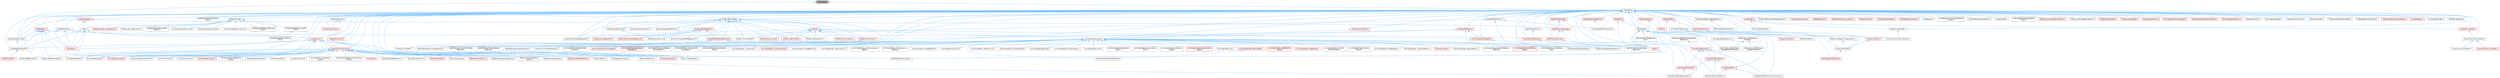 digraph "StrProperty.h"
{
 // INTERACTIVE_SVG=YES
 // LATEX_PDF_SIZE
  bgcolor="transparent";
  edge [fontname=Helvetica,fontsize=10,labelfontname=Helvetica,labelfontsize=10];
  node [fontname=Helvetica,fontsize=10,shape=box,height=0.2,width=0.4];
  Node1 [id="Node000001",label="StrProperty.h",height=0.2,width=0.4,color="gray40", fillcolor="grey60", style="filled", fontcolor="black",tooltip=" "];
  Node1 -> Node2 [id="edge1_Node000001_Node000002",dir="back",color="steelblue1",style="solid",tooltip=" "];
  Node2 [id="Node000002",label="GeneratedCppIncludes.h",height=0.2,width=0.4,color="grey40", fillcolor="white", style="filled",URL="$d5/d24/GeneratedCppIncludes_8h.html",tooltip=" "];
  Node2 -> Node3 [id="edge2_Node000002_Node000003",dir="back",color="steelblue1",style="solid",tooltip=" "];
  Node3 [id="Node000003",label="CoreUObjectSharedPCH.h",height=0.2,width=0.4,color="grey40", fillcolor="white", style="filled",URL="$de/d2f/CoreUObjectSharedPCH_8h.html",tooltip=" "];
  Node3 -> Node4 [id="edge3_Node000003_Node000004",dir="back",color="steelblue1",style="solid",tooltip=" "];
  Node4 [id="Node000004",label="SlateSharedPCH.h",height=0.2,width=0.4,color="red", fillcolor="#FFF0F0", style="filled",URL="$d1/dfc/SlateSharedPCH_8h.html",tooltip=" "];
  Node1 -> Node7 [id="edge4_Node000001_Node000007",dir="back",color="steelblue1",style="solid",tooltip=" "];
  Node7 [id="Node000007",label="UnrealType.h",height=0.2,width=0.4,color="grey40", fillcolor="white", style="filled",URL="$d6/d2f/UnrealType_8h.html",tooltip=" "];
  Node7 -> Node8 [id="edge5_Node000007_Node000008",dir="back",color="steelblue1",style="solid",tooltip=" "];
  Node8 [id="Node000008",label="AIDataProvider.h",height=0.2,width=0.4,color="grey40", fillcolor="white", style="filled",URL="$dd/d5b/AIDataProvider_8h.html",tooltip=" "];
  Node8 -> Node9 [id="edge6_Node000008_Node000009",dir="back",color="steelblue1",style="solid",tooltip=" "];
  Node9 [id="Node000009",label="AIDataProvider_QueryParams.h",height=0.2,width=0.4,color="red", fillcolor="#FFF0F0", style="filled",URL="$d3/dd9/AIDataProvider__QueryParams_8h.html",tooltip=" "];
  Node8 -> Node11 [id="edge7_Node000008_Node000011",dir="back",color="steelblue1",style="solid",tooltip=" "];
  Node11 [id="Node000011",label="BTDecorator_IsAtLocation.h",height=0.2,width=0.4,color="grey40", fillcolor="white", style="filled",URL="$dd/d6b/BTDecorator__IsAtLocation_8h.html",tooltip=" "];
  Node8 -> Node12 [id="edge8_Node000008_Node000012",dir="back",color="steelblue1",style="solid",tooltip=" "];
  Node12 [id="Node000012",label="EnvQueryGenerator_Actors\lOfClass.h",height=0.2,width=0.4,color="grey40", fillcolor="white", style="filled",URL="$d7/d2e/EnvQueryGenerator__ActorsOfClass_8h.html",tooltip=" "];
  Node8 -> Node13 [id="edge9_Node000008_Node000013",dir="back",color="steelblue1",style="solid",tooltip=" "];
  Node13 [id="Node000013",label="EnvQueryGenerator_Cone.h",height=0.2,width=0.4,color="grey40", fillcolor="white", style="filled",URL="$d5/deb/EnvQueryGenerator__Cone_8h.html",tooltip=" "];
  Node8 -> Node14 [id="edge10_Node000008_Node000014",dir="back",color="steelblue1",style="solid",tooltip=" "];
  Node14 [id="Node000014",label="EnvQueryGenerator_Donut.h",height=0.2,width=0.4,color="grey40", fillcolor="white", style="filled",URL="$d3/d40/EnvQueryGenerator__Donut_8h.html",tooltip=" "];
  Node8 -> Node15 [id="edge11_Node000008_Node000015",dir="back",color="steelblue1",style="solid",tooltip=" "];
  Node15 [id="Node000015",label="EnvQueryGenerator_OnCircle.h",height=0.2,width=0.4,color="grey40", fillcolor="white", style="filled",URL="$d5/de9/EnvQueryGenerator__OnCircle_8h.html",tooltip=" "];
  Node8 -> Node16 [id="edge12_Node000008_Node000016",dir="back",color="steelblue1",style="solid",tooltip=" "];
  Node16 [id="Node000016",label="EnvQueryGenerator_Pathing\lGrid.h",height=0.2,width=0.4,color="grey40", fillcolor="white", style="filled",URL="$d5/dd8/EnvQueryGenerator__PathingGrid_8h.html",tooltip=" "];
  Node8 -> Node17 [id="edge13_Node000008_Node000017",dir="back",color="steelblue1",style="solid",tooltip=" "];
  Node17 [id="Node000017",label="EnvQueryGenerator_Perceived\lActors.h",height=0.2,width=0.4,color="grey40", fillcolor="white", style="filled",URL="$db/d42/EnvQueryGenerator__PerceivedActors_8h.html",tooltip=" "];
  Node8 -> Node18 [id="edge14_Node000008_Node000018",dir="back",color="steelblue1",style="solid",tooltip=" "];
  Node18 [id="Node000018",label="EnvQueryGenerator_Simple\lGrid.h",height=0.2,width=0.4,color="grey40", fillcolor="white", style="filled",URL="$d9/d65/EnvQueryGenerator__SimpleGrid_8h.html",tooltip=" "];
  Node18 -> Node16 [id="edge15_Node000018_Node000016",dir="back",color="steelblue1",style="solid",tooltip=" "];
  Node7 -> Node19 [id="edge16_Node000007_Node000019",dir="back",color="steelblue1",style="solid",tooltip=" "];
  Node19 [id="Node000019",label="ActorElementEditorCopyAnd\lPaste.h",height=0.2,width=0.4,color="grey40", fillcolor="white", style="filled",URL="$d8/dc2/ActorElementEditorCopyAndPaste_8h.html",tooltip=" "];
  Node7 -> Node20 [id="edge17_Node000007_Node000020",dir="back",color="steelblue1",style="solid",tooltip=" "];
  Node20 [id="Node000020",label="AnimGraphNode_Base.h",height=0.2,width=0.4,color="grey40", fillcolor="white", style="filled",URL="$d0/dfb/AnimGraphNode__Base_8h.html",tooltip=" "];
  Node20 -> Node21 [id="edge18_Node000020_Node000021",dir="back",color="steelblue1",style="solid",tooltip=" "];
  Node21 [id="Node000021",label="AnimGraphNodeAlphaOptions.h",height=0.2,width=0.4,color="grey40", fillcolor="white", style="filled",URL="$d6/df6/AnimGraphNodeAlphaOptions_8h.html",tooltip=" "];
  Node20 -> Node22 [id="edge19_Node000020_Node000022",dir="back",color="steelblue1",style="solid",tooltip=" "];
  Node22 [id="Node000022",label="AnimGraphNodeBinding.h",height=0.2,width=0.4,color="grey40", fillcolor="white", style="filled",URL="$d6/d3b/AnimGraphNodeBinding_8h.html",tooltip=" "];
  Node20 -> Node23 [id="edge20_Node000020_Node000023",dir="back",color="steelblue1",style="solid",tooltip=" "];
  Node23 [id="Node000023",label="AnimGraphNode_ApplyAdditive.h",height=0.2,width=0.4,color="grey40", fillcolor="white", style="filled",URL="$da/d67/AnimGraphNode__ApplyAdditive_8h.html",tooltip=" "];
  Node20 -> Node24 [id="edge21_Node000020_Node000024",dir="back",color="steelblue1",style="solid",tooltip=" "];
  Node24 [id="Node000024",label="AnimGraphNode_ApplyMeshSpace\lAdditive.h",height=0.2,width=0.4,color="grey40", fillcolor="white", style="filled",URL="$dd/dc4/AnimGraphNode__ApplyMeshSpaceAdditive_8h.html",tooltip=" "];
  Node20 -> Node25 [id="edge22_Node000020_Node000025",dir="back",color="steelblue1",style="solid",tooltip=" "];
  Node25 [id="Node000025",label="AnimGraphNode_AssetPlayer\lBase.h",height=0.2,width=0.4,color="red", fillcolor="#FFF0F0", style="filled",URL="$d1/d4f/AnimGraphNode__AssetPlayerBase_8h.html",tooltip=" "];
  Node20 -> Node37 [id="edge23_Node000020_Node000037",dir="back",color="steelblue1",style="solid",tooltip=" "];
  Node37 [id="Node000037",label="AnimGraphNode_BlendBoneBy\lChannel.h",height=0.2,width=0.4,color="grey40", fillcolor="white", style="filled",URL="$de/da9/AnimGraphNode__BlendBoneByChannel_8h.html",tooltip=" "];
  Node20 -> Node38 [id="edge24_Node000020_Node000038",dir="back",color="steelblue1",style="solid",tooltip=" "];
  Node38 [id="Node000038",label="AnimGraphNode_BlendListBase.h",height=0.2,width=0.4,color="red", fillcolor="#FFF0F0", style="filled",URL="$d7/d20/AnimGraphNode__BlendListBase_8h.html",tooltip=" "];
  Node20 -> Node43 [id="edge25_Node000020_Node000043",dir="back",color="steelblue1",style="solid",tooltip=" "];
  Node43 [id="Node000043",label="AnimGraphNode_BlendSpace\lGraphBase.h",height=0.2,width=0.4,color="red", fillcolor="#FFF0F0", style="filled",URL="$d6/d44/AnimGraphNode__BlendSpaceGraphBase_8h.html",tooltip=" "];
  Node20 -> Node46 [id="edge26_Node000020_Node000046",dir="back",color="steelblue1",style="solid",tooltip=" "];
  Node46 [id="Node000046",label="AnimGraphNode_BlendSpace\lSampleResult.h",height=0.2,width=0.4,color="grey40", fillcolor="white", style="filled",URL="$de/df8/AnimGraphNode__BlendSpaceSampleResult_8h.html",tooltip=" "];
  Node20 -> Node47 [id="edge27_Node000020_Node000047",dir="back",color="steelblue1",style="solid",tooltip=" "];
  Node47 [id="Node000047",label="AnimGraphNode_ComponentTo\lLocalSpace.h",height=0.2,width=0.4,color="grey40", fillcolor="white", style="filled",URL="$d1/d3f/AnimGraphNode__ComponentToLocalSpace_8h.html",tooltip=" "];
  Node20 -> Node48 [id="edge28_Node000020_Node000048",dir="back",color="steelblue1",style="solid",tooltip=" "];
  Node48 [id="Node000048",label="AnimGraphNode_CopyPoseFrom\lMesh.h",height=0.2,width=0.4,color="grey40", fillcolor="white", style="filled",URL="$d6/d71/AnimGraphNode__CopyPoseFromMesh_8h.html",tooltip=" "];
  Node20 -> Node49 [id="edge29_Node000020_Node000049",dir="back",color="steelblue1",style="solid",tooltip=" "];
  Node49 [id="Node000049",label="AnimGraphNode_CurveSource.h",height=0.2,width=0.4,color="grey40", fillcolor="white", style="filled",URL="$dc/de5/AnimGraphNode__CurveSource_8h.html",tooltip=" "];
  Node20 -> Node50 [id="edge30_Node000020_Node000050",dir="back",color="steelblue1",style="solid",tooltip=" "];
  Node50 [id="Node000050",label="AnimGraphNode_CustomProperty.h",height=0.2,width=0.4,color="red", fillcolor="#FFF0F0", style="filled",URL="$d8/d3f/AnimGraphNode__CustomProperty_8h.html",tooltip=" "];
  Node20 -> Node54 [id="edge31_Node000020_Node000054",dir="back",color="steelblue1",style="solid",tooltip=" "];
  Node54 [id="Node000054",label="AnimGraphNode_DeadBlending.h",height=0.2,width=0.4,color="grey40", fillcolor="white", style="filled",URL="$d8/d73/AnimGraphNode__DeadBlending_8h.html",tooltip=" "];
  Node20 -> Node55 [id="edge32_Node000020_Node000055",dir="back",color="steelblue1",style="solid",tooltip=" "];
  Node55 [id="Node000055",label="AnimGraphNode_Inertialization.h",height=0.2,width=0.4,color="grey40", fillcolor="white", style="filled",URL="$d7/d66/AnimGraphNode__Inertialization_8h.html",tooltip=" "];
  Node20 -> Node56 [id="edge33_Node000020_Node000056",dir="back",color="steelblue1",style="solid",tooltip=" "];
  Node56 [id="Node000056",label="AnimGraphNode_LinkedInput\lPose.h",height=0.2,width=0.4,color="grey40", fillcolor="white", style="filled",URL="$d7/d8c/AnimGraphNode__LinkedInputPose_8h.html",tooltip=" "];
  Node20 -> Node57 [id="edge34_Node000020_Node000057",dir="back",color="steelblue1",style="solid",tooltip=" "];
  Node57 [id="Node000057",label="AnimGraphNode_LocalToComponent\lSpace.h",height=0.2,width=0.4,color="grey40", fillcolor="white", style="filled",URL="$d6/d01/AnimGraphNode__LocalToComponentSpace_8h.html",tooltip=" "];
  Node20 -> Node58 [id="edge35_Node000020_Node000058",dir="back",color="steelblue1",style="solid",tooltip=" "];
  Node58 [id="Node000058",label="AnimGraphNode_MakeDynamic\lAdditive.h",height=0.2,width=0.4,color="grey40", fillcolor="white", style="filled",URL="$d4/dc9/AnimGraphNode__MakeDynamicAdditive_8h.html",tooltip=" "];
  Node20 -> Node59 [id="edge36_Node000020_Node000059",dir="back",color="steelblue1",style="solid",tooltip=" "];
  Node59 [id="Node000059",label="AnimGraphNode_MeshRefPose.h",height=0.2,width=0.4,color="grey40", fillcolor="white", style="filled",URL="$d3/d58/AnimGraphNode__MeshRefPose_8h.html",tooltip=" "];
  Node20 -> Node60 [id="edge37_Node000020_Node000060",dir="back",color="steelblue1",style="solid",tooltip=" "];
  Node60 [id="Node000060",label="AnimGraphNode_Mirror.h",height=0.2,width=0.4,color="grey40", fillcolor="white", style="filled",URL="$de/d96/AnimGraphNode__Mirror_8h.html",tooltip=" "];
  Node20 -> Node61 [id="edge38_Node000020_Node000061",dir="back",color="steelblue1",style="solid",tooltip=" "];
  Node61 [id="Node000061",label="AnimGraphNode_ModifyCurve.h",height=0.2,width=0.4,color="grey40", fillcolor="white", style="filled",URL="$d5/d09/AnimGraphNode__ModifyCurve_8h.html",tooltip=" "];
  Node20 -> Node62 [id="edge39_Node000020_Node000062",dir="back",color="steelblue1",style="solid",tooltip=" "];
  Node62 [id="Node000062",label="AnimGraphNode_MultiWayBlend.h",height=0.2,width=0.4,color="grey40", fillcolor="white", style="filled",URL="$dd/dcb/AnimGraphNode__MultiWayBlend_8h.html",tooltip=" "];
  Node20 -> Node63 [id="edge40_Node000020_Node000063",dir="back",color="steelblue1",style="solid",tooltip=" "];
  Node63 [id="Node000063",label="AnimGraphNode_PoseSnapshot.h",height=0.2,width=0.4,color="grey40", fillcolor="white", style="filled",URL="$d1/d92/AnimGraphNode__PoseSnapshot_8h.html",tooltip=" "];
  Node20 -> Node64 [id="edge41_Node000020_Node000064",dir="back",color="steelblue1",style="solid",tooltip=" "];
  Node64 [id="Node000064",label="AnimGraphNode_RandomPlayer.h",height=0.2,width=0.4,color="grey40", fillcolor="white", style="filled",URL="$dc/d48/AnimGraphNode__RandomPlayer_8h.html",tooltip=" "];
  Node20 -> Node65 [id="edge42_Node000020_Node000065",dir="back",color="steelblue1",style="solid",tooltip=" "];
  Node65 [id="Node000065",label="AnimGraphNode_RefPoseBase.h",height=0.2,width=0.4,color="red", fillcolor="#FFF0F0", style="filled",URL="$d8/d34/AnimGraphNode__RefPoseBase_8h.html",tooltip=" "];
  Node65 -> Node63 [id="edge43_Node000065_Node000063",dir="back",color="steelblue1",style="solid",tooltip=" "];
  Node20 -> Node68 [id="edge44_Node000020_Node000068",dir="back",color="steelblue1",style="solid",tooltip=" "];
  Node68 [id="Node000068",label="AnimGraphNode_Root.h",height=0.2,width=0.4,color="grey40", fillcolor="white", style="filled",URL="$d2/d39/AnimGraphNode__Root_8h.html",tooltip=" "];
  Node20 -> Node69 [id="edge45_Node000020_Node000069",dir="back",color="steelblue1",style="solid",tooltip=" "];
  Node69 [id="Node000069",label="AnimGraphNode_RotateRoot\lBone.h",height=0.2,width=0.4,color="grey40", fillcolor="white", style="filled",URL="$d4/de0/AnimGraphNode__RotateRootBone_8h.html",tooltip=" "];
  Node20 -> Node70 [id="edge46_Node000020_Node000070",dir="back",color="steelblue1",style="solid",tooltip=" "];
  Node70 [id="Node000070",label="AnimGraphNode_SaveCached\lPose.h",height=0.2,width=0.4,color="grey40", fillcolor="white", style="filled",URL="$df/d5e/AnimGraphNode__SaveCachedPose_8h.html",tooltip=" "];
  Node20 -> Node71 [id="edge47_Node000020_Node000071",dir="back",color="steelblue1",style="solid",tooltip=" "];
  Node71 [id="Node000071",label="AnimGraphNode_ScaleChain\lLength.h",height=0.2,width=0.4,color="grey40", fillcolor="white", style="filled",URL="$d9/df8/AnimGraphNode__ScaleChainLength_8h.html",tooltip=" "];
  Node20 -> Node72 [id="edge48_Node000020_Node000072",dir="back",color="steelblue1",style="solid",tooltip=" "];
  Node72 [id="Node000072",label="AnimGraphNode_SkeletalControl\lBase.h",height=0.2,width=0.4,color="red", fillcolor="#FFF0F0", style="filled",URL="$d9/dff/AnimGraphNode__SkeletalControlBase_8h.html",tooltip=" "];
  Node20 -> Node97 [id="edge49_Node000020_Node000097",dir="back",color="steelblue1",style="solid",tooltip=" "];
  Node97 [id="Node000097",label="AnimGraphNode_Slot.h",height=0.2,width=0.4,color="grey40", fillcolor="white", style="filled",URL="$df/d63/AnimGraphNode__Slot_8h.html",tooltip=" "];
  Node20 -> Node98 [id="edge50_Node000020_Node000098",dir="back",color="steelblue1",style="solid",tooltip=" "];
  Node98 [id="Node000098",label="AnimGraphNode_StateMachine\lBase.h",height=0.2,width=0.4,color="red", fillcolor="#FFF0F0", style="filled",URL="$dc/d11/AnimGraphNode__StateMachineBase_8h.html",tooltip=" "];
  Node20 -> Node100 [id="edge51_Node000020_Node000100",dir="back",color="steelblue1",style="solid",tooltip=" "];
  Node100 [id="Node000100",label="AnimGraphNode_StateResult.h",height=0.2,width=0.4,color="red", fillcolor="#FFF0F0", style="filled",URL="$d3/d7e/AnimGraphNode__StateResult_8h.html",tooltip=" "];
  Node20 -> Node102 [id="edge52_Node000020_Node000102",dir="back",color="steelblue1",style="solid",tooltip=" "];
  Node102 [id="Node000102",label="AnimGraphNode_Transition\lPoseEvaluator.h",height=0.2,width=0.4,color="grey40", fillcolor="white", style="filled",URL="$d8/dec/AnimGraphNode__TransitionPoseEvaluator_8h.html",tooltip=" "];
  Node20 -> Node103 [id="edge53_Node000020_Node000103",dir="back",color="steelblue1",style="solid",tooltip=" "];
  Node103 [id="Node000103",label="AnimGraphNode_Transition\lResult.h",height=0.2,width=0.4,color="grey40", fillcolor="white", style="filled",URL="$d7/d74/AnimGraphNode__TransitionResult_8h.html",tooltip=" "];
  Node20 -> Node104 [id="edge54_Node000020_Node000104",dir="back",color="steelblue1",style="solid",tooltip=" "];
  Node104 [id="Node000104",label="AnimGraphNode_TwoWayBlend.h",height=0.2,width=0.4,color="grey40", fillcolor="white", style="filled",URL="$d0/df0/AnimGraphNode__TwoWayBlend_8h.html",tooltip=" "];
  Node20 -> Node105 [id="edge55_Node000020_Node000105",dir="back",color="steelblue1",style="solid",tooltip=" "];
  Node105 [id="Node000105",label="AnimGraphNode_UseCachedPose.h",height=0.2,width=0.4,color="grey40", fillcolor="white", style="filled",URL="$d8/d30/AnimGraphNode__UseCachedPose_8h.html",tooltip=" "];
  Node20 -> Node106 [id="edge56_Node000020_Node000106",dir="back",color="steelblue1",style="solid",tooltip=" "];
  Node106 [id="Node000106",label="AnimationGraph.h",height=0.2,width=0.4,color="red", fillcolor="#FFF0F0", style="filled",URL="$df/d2e/AnimationGraph_8h.html",tooltip=" "];
  Node20 -> Node111 [id="edge57_Node000020_Node000111",dir="back",color="steelblue1",style="solid",tooltip=" "];
  Node111 [id="Node000111",label="K2Node_AnimNodeReference.h",height=0.2,width=0.4,color="grey40", fillcolor="white", style="filled",URL="$d2/d81/K2Node__AnimNodeReference_8h.html",tooltip=" "];
  Node7 -> Node112 [id="edge58_Node000007_Node000112",dir="back",color="steelblue1",style="solid",tooltip=" "];
  Node112 [id="Node000112",label="AnimatedPropertyKey.h",height=0.2,width=0.4,color="grey40", fillcolor="white", style="filled",URL="$df/dee/AnimatedPropertyKey_8h.html",tooltip=" "];
  Node112 -> Node113 [id="edge59_Node000112_Node000113",dir="back",color="steelblue1",style="solid",tooltip=" "];
  Node113 [id="Node000113",label="BoolPropertyTrackEditor.h",height=0.2,width=0.4,color="red", fillcolor="#FFF0F0", style="filled",URL="$db/d07/BoolPropertyTrackEditor_8h.html",tooltip=" "];
  Node112 -> Node115 [id="edge60_Node000112_Node000115",dir="back",color="steelblue1",style="solid",tooltip=" "];
  Node115 [id="Node000115",label="ISequencerModule.h",height=0.2,width=0.4,color="red", fillcolor="#FFF0F0", style="filled",URL="$d7/d3b/ISequencerModule_8h.html",tooltip=" "];
  Node112 -> Node130 [id="edge61_Node000112_Node000130",dir="back",color="steelblue1",style="solid",tooltip=" "];
  Node130 [id="Node000130",label="ISequencerObjectChangeListener.h",height=0.2,width=0.4,color="grey40", fillcolor="white", style="filled",URL="$dc/d0b/ISequencerObjectChangeListener_8h.html",tooltip=" "];
  Node130 -> Node131 [id="edge62_Node000130_Node000131",dir="back",color="steelblue1",style="solid",tooltip=" "];
  Node131 [id="Node000131",label="PropertyTrackEditor.h",height=0.2,width=0.4,color="grey40", fillcolor="white", style="filled",URL="$da/d9a/PropertyTrackEditor_8h.html",tooltip=" "];
  Node131 -> Node113 [id="edge63_Node000131_Node000113",dir="back",color="steelblue1",style="solid",tooltip=" "];
  Node112 -> Node132 [id="edge64_Node000112_Node000132",dir="back",color="steelblue1",style="solid",tooltip=" "];
  Node132 [id="Node000132",label="MediaTrackEditor.h",height=0.2,width=0.4,color="grey40", fillcolor="white", style="filled",URL="$d0/d41/MediaTrackEditor_8h.html",tooltip=" "];
  Node112 -> Node131 [id="edge65_Node000112_Node000131",dir="back",color="steelblue1",style="solid",tooltip=" "];
  Node7 -> Node133 [id="edge66_Node000007_Node000133",dir="back",color="steelblue1",style="solid",tooltip=" "];
  Node133 [id="Node000133",label="AttributeSet.h",height=0.2,width=0.4,color="grey40", fillcolor="white", style="filled",URL="$da/d01/AttributeSet_8h.html",tooltip=" "];
  Node133 -> Node134 [id="edge67_Node000133_Node000134",dir="back",color="steelblue1",style="solid",tooltip=" "];
  Node134 [id="Node000134",label="AbilitySystemBlueprintLibrary.h",height=0.2,width=0.4,color="grey40", fillcolor="white", style="filled",URL="$d5/dd6/AbilitySystemBlueprintLibrary_8h.html",tooltip=" "];
  Node133 -> Node135 [id="edge68_Node000133_Node000135",dir="back",color="steelblue1",style="solid",tooltip=" "];
  Node135 [id="Node000135",label="AbilitySystemComponent.h",height=0.2,width=0.4,color="grey40", fillcolor="white", style="filled",URL="$d0/da3/AbilitySystemComponent_8h.html",tooltip=" "];
  Node133 -> Node136 [id="edge69_Node000133_Node000136",dir="back",color="steelblue1",style="solid",tooltip=" "];
  Node136 [id="Node000136",label="AbilitySystemTestAttribute\lSet.h",height=0.2,width=0.4,color="grey40", fillcolor="white", style="filled",URL="$df/d1f/AbilitySystemTestAttributeSet_8h.html",tooltip=" "];
  Node133 -> Node137 [id="edge70_Node000133_Node000137",dir="back",color="steelblue1",style="solid",tooltip=" "];
  Node137 [id="Node000137",label="AbilityTask_WaitAttribute\lChange.h",height=0.2,width=0.4,color="grey40", fillcolor="white", style="filled",URL="$dd/d60/AbilityTask__WaitAttributeChange_8h.html",tooltip=" "];
  Node137 -> Node138 [id="edge71_Node000137_Node000138",dir="back",color="steelblue1",style="solid",tooltip=" "];
  Node138 [id="Node000138",label="AbilityTask_WaitAttribute\lChangeRatioThreshold.h",height=0.2,width=0.4,color="grey40", fillcolor="white", style="filled",URL="$de/d5e/AbilityTask__WaitAttributeChangeRatioThreshold_8h.html",tooltip=" "];
  Node137 -> Node139 [id="edge72_Node000137_Node000139",dir="back",color="steelblue1",style="solid",tooltip=" "];
  Node139 [id="Node000139",label="AbilityTask_WaitAttribute\lChangeThreshold.h",height=0.2,width=0.4,color="grey40", fillcolor="white", style="filled",URL="$db/d3e/AbilityTask__WaitAttributeChangeThreshold_8h.html",tooltip=" "];
  Node133 -> Node138 [id="edge73_Node000133_Node000138",dir="back",color="steelblue1",style="solid",tooltip=" "];
  Node133 -> Node139 [id="edge74_Node000133_Node000139",dir="back",color="steelblue1",style="solid",tooltip=" "];
  Node133 -> Node140 [id="edge75_Node000133_Node000140",dir="back",color="steelblue1",style="solid",tooltip=" "];
  Node140 [id="Node000140",label="GameplayAbilitySpec.h",height=0.2,width=0.4,color="red", fillcolor="#FFF0F0", style="filled",URL="$dd/daf/GameplayAbilitySpec_8h.html",tooltip=" "];
  Node140 -> Node135 [id="edge76_Node000140_Node000135",dir="back",color="steelblue1",style="solid",tooltip=" "];
  Node140 -> Node185 [id="edge77_Node000140_Node000185",dir="back",color="steelblue1",style="solid",tooltip=" "];
  Node185 [id="Node000185",label="GameplayAbilityTypes.h",height=0.2,width=0.4,color="red", fillcolor="#FFF0F0", style="filled",URL="$d1/dd9/GameplayAbilityTypes_8h.html",tooltip=" "];
  Node185 -> Node134 [id="edge78_Node000185_Node000134",dir="back",color="steelblue1",style="solid",tooltip=" "];
  Node140 -> Node192 [id="edge79_Node000140_Node000192",dir="back",color="steelblue1",style="solid",tooltip=" "];
  Node192 [id="Node000192",label="GameplayEffect.h",height=0.2,width=0.4,color="red", fillcolor="#FFF0F0", style="filled",URL="$d4/d15/GameplayEffect_8h.html",tooltip=" "];
  Node192 -> Node135 [id="edge80_Node000192_Node000135",dir="back",color="steelblue1",style="solid",tooltip=" "];
  Node192 -> Node203 [id="edge81_Node000192_Node000203",dir="back",color="steelblue1",style="solid",tooltip=" "];
  Node203 [id="Node000203",label="GameplayEffectExecutionCalculation.h",height=0.2,width=0.4,color="grey40", fillcolor="white", style="filled",URL="$df/d9d/GameplayEffectExecutionCalculation_8h.html",tooltip=" "];
  Node133 -> Node185 [id="edge82_Node000133_Node000185",dir="back",color="steelblue1",style="solid",tooltip=" "];
  Node133 -> Node192 [id="edge83_Node000133_Node000192",dir="back",color="steelblue1",style="solid",tooltip=" "];
  Node133 -> Node210 [id="edge84_Node000133_Node000210",dir="back",color="steelblue1",style="solid",tooltip=" "];
  Node210 [id="Node000210",label="GameplayEffectAttributeCapture\lDefinition.h",height=0.2,width=0.4,color="grey40", fillcolor="white", style="filled",URL="$dd/d62/GameplayEffectAttributeCaptureDefinition_8h.html",tooltip=" "];
  Node210 -> Node211 [id="edge85_Node000210_Node000211",dir="back",color="steelblue1",style="solid",tooltip=" "];
  Node211 [id="Node000211",label="GameplayEffectTypes.h",height=0.2,width=0.4,color="red", fillcolor="#FFF0F0", style="filled",URL="$d7/d59/GameplayEffectTypes_8h.html",tooltip=" "];
  Node211 -> Node134 [id="edge86_Node000211_Node000134",dir="back",color="steelblue1",style="solid",tooltip=" "];
  Node211 -> Node140 [id="edge87_Node000211_Node000140",dir="back",color="steelblue1",style="solid",tooltip=" "];
  Node211 -> Node185 [id="edge88_Node000211_Node000185",dir="back",color="steelblue1",style="solid",tooltip=" "];
  Node211 -> Node192 [id="edge89_Node000211_Node000192",dir="back",color="steelblue1",style="solid",tooltip=" "];
  Node211 -> Node203 [id="edge90_Node000211_Node000203",dir="back",color="steelblue1",style="solid",tooltip=" "];
  Node133 -> Node233 [id="edge91_Node000133_Node000233",dir="back",color="steelblue1",style="solid",tooltip=" "];
  Node233 [id="Node000233",label="GameplayEffectExtension.h",height=0.2,width=0.4,color="grey40", fillcolor="white", style="filled",URL="$d6/db4/GameplayEffectExtension_8h.html",tooltip=" "];
  Node133 -> Node211 [id="edge92_Node000133_Node000211",dir="back",color="steelblue1",style="solid",tooltip=" "];
  Node7 -> Node234 [id="edge93_Node000007_Node000234",dir="back",color="steelblue1",style="solid",tooltip=" "];
  Node234 [id="Node000234",label="BPVariableDragDropAction.h",height=0.2,width=0.4,color="grey40", fillcolor="white", style="filled",URL="$dd/d23/BPVariableDragDropAction_8h.html",tooltip=" "];
  Node7 -> Node235 [id="edge94_Node000007_Node000235",dir="back",color="steelblue1",style="solid",tooltip=" "];
  Node235 [id="Node000235",label="BezierChannelCurveModel.h",height=0.2,width=0.4,color="grey40", fillcolor="white", style="filled",URL="$d3/d63/BezierChannelCurveModel_8h.html",tooltip=" "];
  Node235 -> Node236 [id="edge95_Node000235_Node000236",dir="back",color="steelblue1",style="solid",tooltip=" "];
  Node236 [id="Node000236",label="DoubleChannelCurveModel.h",height=0.2,width=0.4,color="red", fillcolor="#FFF0F0", style="filled",URL="$d1/d5b/DoubleChannelCurveModel_8h.html",tooltip=" "];
  Node235 -> Node238 [id="edge96_Node000235_Node000238",dir="back",color="steelblue1",style="solid",tooltip=" "];
  Node238 [id="Node000238",label="FloatChannelCurveModel.h",height=0.2,width=0.4,color="grey40", fillcolor="white", style="filled",URL="$d0/d27/FloatChannelCurveModel_8h.html",tooltip=" "];
  Node7 -> Node239 [id="edge97_Node000007_Node000239",dir="back",color="steelblue1",style="solid",tooltip=" "];
  Node239 [id="Node000239",label="BlueprintActionFilter.h",height=0.2,width=0.4,color="grey40", fillcolor="white", style="filled",URL="$d5/d2a/BlueprintActionFilter_8h.html",tooltip=" "];
  Node239 -> Node240 [id="edge98_Node000239_Node000240",dir="back",color="steelblue1",style="solid",tooltip=" "];
  Node240 [id="Node000240",label="BlueprintActionMenuUtils.h",height=0.2,width=0.4,color="grey40", fillcolor="white", style="filled",URL="$d3/dad/BlueprintActionMenuUtils_8h.html",tooltip=" "];
  Node239 -> Node241 [id="edge99_Node000239_Node000241",dir="back",color="steelblue1",style="solid",tooltip=" "];
  Node241 [id="Node000241",label="BlueprintComponentNodeSpawner.h",height=0.2,width=0.4,color="grey40", fillcolor="white", style="filled",URL="$d2/d98/BlueprintComponentNodeSpawner_8h.html",tooltip=" "];
  Node239 -> Node242 [id="edge100_Node000239_Node000242",dir="back",color="steelblue1",style="solid",tooltip=" "];
  Node242 [id="Node000242",label="BlueprintDragDropMenuItem.h",height=0.2,width=0.4,color="grey40", fillcolor="white", style="filled",URL="$dc/deb/BlueprintDragDropMenuItem_8h.html",tooltip=" "];
  Node239 -> Node243 [id="edge101_Node000239_Node000243",dir="back",color="steelblue1",style="solid",tooltip=" "];
  Node243 [id="Node000243",label="BlueprintFunctionNodeSpawner.h",height=0.2,width=0.4,color="red", fillcolor="#FFF0F0", style="filled",URL="$d0/d59/BlueprintFunctionNodeSpawner_8h.html",tooltip=" "];
  Node239 -> Node245 [id="edge102_Node000239_Node000245",dir="back",color="steelblue1",style="solid",tooltip=" "];
  Node245 [id="Node000245",label="BlueprintNodeSpawner.h",height=0.2,width=0.4,color="red", fillcolor="#FFF0F0", style="filled",URL="$d1/de9/BlueprintNodeSpawner_8h.html",tooltip=" "];
  Node245 -> Node241 [id="edge103_Node000245_Node000241",dir="back",color="steelblue1",style="solid",tooltip=" "];
  Node245 -> Node243 [id="edge104_Node000245_Node000243",dir="back",color="steelblue1",style="solid",tooltip=" "];
  Node245 -> Node253 [id="edge105_Node000245_Node000253",dir="back",color="steelblue1",style="solid",tooltip=" "];
  Node253 [id="Node000253",label="BlueprintVariableNodeSpawner.h",height=0.2,width=0.4,color="grey40", fillcolor="white", style="filled",URL="$db/dba/BlueprintVariableNodeSpawner_8h.html",tooltip=" "];
  Node245 -> Node255 [id="edge106_Node000245_Node000255",dir="back",color="steelblue1",style="solid",tooltip=" "];
  Node255 [id="Node000255",label="RigVMEdGraphNodeSpawner.h",height=0.2,width=0.4,color="red", fillcolor="#FFF0F0", style="filled",URL="$d4/d8b/RigVMEdGraphNodeSpawner_8h.html",tooltip=" "];
  Node255 -> Node256 [id="edge107_Node000255_Node000256",dir="back",color="steelblue1",style="solid",tooltip=" "];
  Node256 [id="Node000256",label="RigVMEdGraphEnumNodeSpawner.h",height=0.2,width=0.4,color="grey40", fillcolor="white", style="filled",URL="$d3/dfd/RigVMEdGraphEnumNodeSpawner_8h.html",tooltip=" "];
  Node255 -> Node257 [id="edge108_Node000255_Node000257",dir="back",color="steelblue1",style="solid",tooltip=" "];
  Node257 [id="Node000257",label="RigVMEdGraphFunctionRefNode\lSpawner.h",height=0.2,width=0.4,color="grey40", fillcolor="white", style="filled",URL="$d3/d16/RigVMEdGraphFunctionRefNodeSpawner_8h.html",tooltip=" "];
  Node255 -> Node259 [id="edge109_Node000255_Node000259",dir="back",color="steelblue1",style="solid",tooltip=" "];
  Node259 [id="Node000259",label="RigVMEdGraphTemplateNode\lSpawner.h",height=0.2,width=0.4,color="grey40", fillcolor="white", style="filled",URL="$d9/d6c/RigVMEdGraphTemplateNodeSpawner_8h.html",tooltip=" "];
  Node255 -> Node260 [id="edge110_Node000255_Node000260",dir="back",color="steelblue1",style="solid",tooltip=" "];
  Node260 [id="Node000260",label="RigVMEdGraphUnitNodeSpawner.h",height=0.2,width=0.4,color="grey40", fillcolor="white", style="filled",URL="$d3/d6b/RigVMEdGraphUnitNodeSpawner_8h.html",tooltip=" "];
  Node255 -> Node261 [id="edge111_Node000255_Node000261",dir="back",color="steelblue1",style="solid",tooltip=" "];
  Node261 [id="Node000261",label="RigVMEdGraphVariableNode\lSpawner.h",height=0.2,width=0.4,color="grey40", fillcolor="white", style="filled",URL="$d0/d83/RigVMEdGraphVariableNodeSpawner_8h.html",tooltip=" "];
  Node245 -> Node262 [id="edge112_Node000245_Node000262",dir="back",color="steelblue1",style="solid",tooltip=" "];
  Node262 [id="Node000262",label="SRigVMActionMenu.cpp",height=0.2,width=0.4,color="grey40", fillcolor="white", style="filled",URL="$dc/d4c/SRigVMActionMenu_8cpp.html",tooltip=" "];
  Node239 -> Node253 [id="edge113_Node000239_Node000253",dir="back",color="steelblue1",style="solid",tooltip=" "];
  Node239 -> Node263 [id="edge114_Node000239_Node000263",dir="back",color="steelblue1",style="solid",tooltip=" "];
  Node263 [id="Node000263",label="K2Node.h",height=0.2,width=0.4,color="red", fillcolor="#FFF0F0", style="filled",URL="$d5/d94/K2Node_8h.html",tooltip=" "];
  Node263 -> Node20 [id="edge115_Node000263_Node000020",dir="back",color="steelblue1",style="solid",tooltip=" "];
  Node263 -> Node111 [id="edge116_Node000263_Node000111",dir="back",color="steelblue1",style="solid",tooltip=" "];
  Node263 -> Node270 [id="edge117_Node000263_Node000270",dir="back",color="steelblue1",style="solid",tooltip=" "];
  Node270 [id="Node000270",label="K2Node_BaseMCDelegate.h",height=0.2,width=0.4,color="red", fillcolor="#FFF0F0", style="filled",URL="$dd/d9b/K2Node__BaseMCDelegate_8h.html",tooltip=" "];
  Node270 -> Node252 [id="edge118_Node000270_Node000252",dir="back",color="steelblue1",style="solid",tooltip=" "];
  Node252 [id="Node000252",label="BlueprintDelegateNodeSpawner.h",height=0.2,width=0.4,color="grey40", fillcolor="white", style="filled",URL="$dc/d16/BlueprintDelegateNodeSpawner_8h.html",tooltip=" "];
  Node263 -> Node278 [id="edge119_Node000263_Node000278",dir="back",color="steelblue1",style="solid",tooltip=" "];
  Node278 [id="Node000278",label="K2Node_CallFunction.h",height=0.2,width=0.4,color="red", fillcolor="#FFF0F0", style="filled",URL="$d5/d5f/K2Node__CallFunction_8h.html",tooltip=" "];
  Node278 -> Node281 [id="edge120_Node000278_Node000281",dir="back",color="steelblue1",style="solid",tooltip=" "];
  Node281 [id="Node000281",label="K2Node_AnimGetter.h",height=0.2,width=0.4,color="grey40", fillcolor="white", style="filled",URL="$dc/d9a/K2Node__AnimGetter_8h.html",tooltip=" "];
  Node263 -> Node308 [id="edge121_Node000263_Node000308",dir="back",color="steelblue1",style="solid",tooltip=" "];
  Node308 [id="Node000308",label="K2Node_DynamicCast.h",height=0.2,width=0.4,color="red", fillcolor="#FFF0F0", style="filled",URL="$dc/d1c/K2Node__DynamicCast_8h.html",tooltip=" "];
  Node263 -> Node352 [id="edge122_Node000263_Node000352",dir="back",color="steelblue1",style="solid",tooltip=" "];
  Node352 [id="Node000352",label="K2Node_GetArrayItem.h",height=0.2,width=0.4,color="red", fillcolor="#FFF0F0", style="filled",URL="$df/db6/K2Node__GetArrayItem_8h.html",tooltip=" "];
  Node263 -> Node359 [id="edge123_Node000263_Node000359",dir="back",color="steelblue1",style="solid",tooltip=" "];
  Node359 [id="Node000359",label="K2Node_GetSubsystem.h",height=0.2,width=0.4,color="grey40", fillcolor="white", style="filled",URL="$d6/d44/K2Node__GetSubsystem_8h.html",tooltip=" "];
  Node263 -> Node343 [id="edge124_Node000263_Node000343",dir="back",color="steelblue1",style="solid",tooltip=" "];
  Node343 [id="Node000343",label="K2Node_MacroInstance.h",height=0.2,width=0.4,color="red", fillcolor="#FFF0F0", style="filled",URL="$d1/d45/K2Node__MacroInstance_8h.html",tooltip=" "];
  Node263 -> Node383 [id="edge125_Node000263_Node000383",dir="back",color="steelblue1",style="solid",tooltip=" "];
  Node383 [id="Node000383",label="K2Node_StructOperation.h",height=0.2,width=0.4,color="red", fillcolor="#FFF0F0", style="filled",URL="$d1/d1c/K2Node__StructOperation_8h.html",tooltip=" "];
  Node263 -> Node397 [id="edge126_Node000263_Node000397",dir="back",color="steelblue1",style="solid",tooltip=" "];
  Node397 [id="Node000397",label="K2Node_VariableSetRef.h",height=0.2,width=0.4,color="grey40", fillcolor="white", style="filled",URL="$dc/de5/K2Node__VariableSetRef_8h.html",tooltip=" "];
  Node239 -> Node281 [id="edge127_Node000239_Node000281",dir="back",color="steelblue1",style="solid",tooltip=" "];
  Node239 -> Node111 [id="edge128_Node000239_Node000111",dir="back",color="steelblue1",style="solid",tooltip=" "];
  Node239 -> Node278 [id="edge129_Node000239_Node000278",dir="back",color="steelblue1",style="solid",tooltip=" "];
  Node239 -> Node308 [id="edge130_Node000239_Node000308",dir="back",color="steelblue1",style="solid",tooltip=" "];
  Node239 -> Node352 [id="edge131_Node000239_Node000352",dir="back",color="steelblue1",style="solid",tooltip=" "];
  Node239 -> Node359 [id="edge132_Node000239_Node000359",dir="back",color="steelblue1",style="solid",tooltip=" "];
  Node239 -> Node343 [id="edge133_Node000239_Node000343",dir="back",color="steelblue1",style="solid",tooltip=" "];
  Node239 -> Node383 [id="edge134_Node000239_Node000383",dir="back",color="steelblue1",style="solid",tooltip=" "];
  Node239 -> Node397 [id="edge135_Node000239_Node000397",dir="back",color="steelblue1",style="solid",tooltip=" "];
  Node239 -> Node398 [id="edge136_Node000239_Node000398",dir="back",color="steelblue1",style="solid",tooltip=" "];
  Node398 [id="Node000398",label="RigVMActionMenuUtils.h",height=0.2,width=0.4,color="grey40", fillcolor="white", style="filled",URL="$dd/d72/RigVMActionMenuUtils_8h.html",tooltip=" "];
  Node398 -> Node262 [id="edge137_Node000398_Node000262",dir="back",color="steelblue1",style="solid",tooltip=" "];
  Node239 -> Node255 [id="edge138_Node000239_Node000255",dir="back",color="steelblue1",style="solid",tooltip=" "];
  Node7 -> Node250 [id="edge139_Node000007_Node000250",dir="back",color="steelblue1",style="solid",tooltip=" "];
  Node250 [id="Node000250",label="BlueprintBoundEventNodeSpawner.h",height=0.2,width=0.4,color="grey40", fillcolor="white", style="filled",URL="$dc/d31/BlueprintBoundEventNodeSpawner_8h.html",tooltip=" "];
  Node7 -> Node252 [id="edge140_Node000007_Node000252",dir="back",color="steelblue1",style="solid",tooltip=" "];
  Node7 -> Node323 [id="edge141_Node000007_Node000323",dir="back",color="steelblue1",style="solid",tooltip=" "];
  Node323 [id="Node000323",label="BlueprintEditorUtils.h",height=0.2,width=0.4,color="grey40", fillcolor="white", style="filled",URL="$d7/d3d/BlueprintEditorUtils_8h.html",tooltip=" "];
  Node323 -> Node21 [id="edge142_Node000323_Node000021",dir="back",color="steelblue1",style="solid",tooltip=" "];
  Node323 -> Node324 [id="edge143_Node000323_Node000324",dir="back",color="steelblue1",style="solid",tooltip=" "];
  Node324 [id="Node000324",label="GameModeInfoCustomizer.h",height=0.2,width=0.4,color="grey40", fillcolor="white", style="filled",URL="$d5/df3/GameModeInfoCustomizer_8h.html",tooltip=" "];
  Node323 -> Node262 [id="edge144_Node000323_Node000262",dir="back",color="steelblue1",style="solid",tooltip=" "];
  Node7 -> Node399 [id="edge145_Node000007_Node000399",dir="back",color="steelblue1",style="solid",tooltip=" "];
  Node399 [id="Node000399",label="BlueprintFunctionLibrary.h",height=0.2,width=0.4,color="red", fillcolor="#FFF0F0", style="filled",URL="$d3/d94/BlueprintFunctionLibrary_8h.html",tooltip=" "];
  Node399 -> Node400 [id="edge146_Node000399_Node000400",dir="back",color="steelblue1",style="solid",tooltip=" "];
  Node400 [id="Node000400",label="AIBlueprintHelperLibrary.h",height=0.2,width=0.4,color="grey40", fillcolor="white", style="filled",URL="$dc/d00/AIBlueprintHelperLibrary_8h.html",tooltip=" "];
  Node399 -> Node134 [id="edge147_Node000399_Node000134",dir="back",color="steelblue1",style="solid",tooltip=" "];
  Node399 -> Node401 [id="edge148_Node000399_Node000401",dir="back",color="steelblue1",style="solid",tooltip=" "];
  Node401 [id="Node000401",label="AirMovementUtils.h",height=0.2,width=0.4,color="grey40", fillcolor="white", style="filled",URL="$df/d55/AirMovementUtils_8h.html",tooltip=" "];
  Node399 -> Node402 [id="edge149_Node000399_Node000402",dir="back",color="steelblue1",style="solid",tooltip=" "];
  Node402 [id="Node000402",label="AnimNotifyLibrary.h",height=0.2,width=0.4,color="grey40", fillcolor="white", style="filled",URL="$d0/d81/AnimNotifyLibrary_8h.html",tooltip=" "];
  Node399 -> Node403 [id="edge150_Node000399_Node000403",dir="back",color="steelblue1",style="solid",tooltip=" "];
  Node403 [id="Node000403",label="AnimNotifyMirrorInspection\lLibrary.h",height=0.2,width=0.4,color="grey40", fillcolor="white", style="filled",URL="$df/ddd/AnimNotifyMirrorInspectionLibrary_8h.html",tooltip=" "];
  Node399 -> Node404 [id="edge151_Node000399_Node000404",dir="back",color="steelblue1",style="solid",tooltip=" "];
  Node404 [id="Node000404",label="AnimNotifyStateMachineInspection\lLibrary.h",height=0.2,width=0.4,color="grey40", fillcolor="white", style="filled",URL="$de/de3/AnimNotifyStateMachineInspectionLibrary_8h.html",tooltip=" "];
  Node399 -> Node405 [id="edge152_Node000399_Node000405",dir="back",color="steelblue1",style="solid",tooltip=" "];
  Node405 [id="Node000405",label="AnimTypes.h",height=0.2,width=0.4,color="red", fillcolor="#FFF0F0", style="filled",URL="$d5/d84/AnimTypes_8h.html",tooltip=" "];
  Node399 -> Node621 [id="edge153_Node000399_Node000621",dir="back",color="steelblue1",style="solid",tooltip=" "];
  Node621 [id="Node000621",label="AnimationAssetExtensions.h",height=0.2,width=0.4,color="grey40", fillcolor="white", style="filled",URL="$d4/d37/AnimationAssetExtensions_8h.html",tooltip=" "];
  Node399 -> Node701 [id="edge154_Node000399_Node000701",dir="back",color="steelblue1",style="solid",tooltip=" "];
  Node701 [id="Node000701",label="AsyncMovementUtils.h",height=0.2,width=0.4,color="grey40", fillcolor="white", style="filled",URL="$d4/d3a/AsyncMovementUtils_8h.html",tooltip=" "];
  Node399 -> Node623 [id="edge155_Node000399_Node000623",dir="back",color="steelblue1",style="solid",tooltip=" "];
  Node623 [id="Node000623",label="AttributeIdentifier.h",height=0.2,width=0.4,color="red", fillcolor="#FFF0F0", style="filled",URL="$df/daa/AttributeIdentifier_8h.html",tooltip=" "];
  Node399 -> Node702 [id="edge156_Node000399_Node000702",dir="back",color="steelblue1",style="solid",tooltip=" "];
  Node702 [id="Node000702",label="BTFunctionLibrary.h",height=0.2,width=0.4,color="grey40", fillcolor="white", style="filled",URL="$d5/ddd/BTFunctionLibrary_8h.html",tooltip=" "];
  Node399 -> Node703 [id="edge157_Node000399_Node000703",dir="back",color="steelblue1",style="solid",tooltip=" "];
  Node703 [id="Node000703",label="BasedMovementUtils.h",height=0.2,width=0.4,color="red", fillcolor="#FFF0F0", style="filled",URL="$d8/d85/BasedMovementUtils_8h.html",tooltip=" "];
  Node399 -> Node717 [id="edge158_Node000399_Node000717",dir="back",color="steelblue1",style="solid",tooltip=" "];
  Node717 [id="Node000717",label="BlueprintGameplayTagLibrary.h",height=0.2,width=0.4,color="grey40", fillcolor="white", style="filled",URL="$db/d22/BlueprintGameplayTagLibrary_8h.html",tooltip=" "];
  Node399 -> Node718 [id="edge159_Node000399_Node000718",dir="back",color="steelblue1",style="solid",tooltip=" "];
  Node718 [id="Node000718",label="BlueprintInstancedStruct\lLibrary.h",height=0.2,width=0.4,color="grey40", fillcolor="white", style="filled",URL="$d6/dbb/BlueprintInstancedStructLibrary_8h.html",tooltip=" "];
  Node399 -> Node719 [id="edge160_Node000399_Node000719",dir="back",color="steelblue1",style="solid",tooltip=" "];
  Node719 [id="Node000719",label="BlueprintMapLibrary.h",height=0.2,width=0.4,color="grey40", fillcolor="white", style="filled",URL="$d2/d19/BlueprintMapLibrary_8h.html",tooltip=" "];
  Node399 -> Node720 [id="edge161_Node000399_Node000720",dir="back",color="steelblue1",style="solid",tooltip=" "];
  Node720 [id="Node000720",label="BlueprintPathsLibrary.h",height=0.2,width=0.4,color="grey40", fillcolor="white", style="filled",URL="$d1/db0/BlueprintPathsLibrary_8h.html",tooltip=" "];
  Node399 -> Node721 [id="edge162_Node000399_Node000721",dir="back",color="steelblue1",style="solid",tooltip=" "];
  Node721 [id="Node000721",label="BlueprintPlatformLibrary.h",height=0.2,width=0.4,color="grey40", fillcolor="white", style="filled",URL="$da/d13/BlueprintPlatformLibrary_8h.html",tooltip=" "];
  Node399 -> Node722 [id="edge163_Node000399_Node000722",dir="back",color="steelblue1",style="solid",tooltip=" "];
  Node722 [id="Node000722",label="BlueprintSetLibrary.h",height=0.2,width=0.4,color="grey40", fillcolor="white", style="filled",URL="$d2/d1a/BlueprintSetLibrary_8h.html",tooltip=" "];
  Node399 -> Node594 [id="edge164_Node000399_Node000594",dir="back",color="steelblue1",style="solid",tooltip=" "];
  Node594 [id="Node000594",label="CachedAnimDataLibrary.h",height=0.2,width=0.4,color="grey40", fillcolor="white", style="filled",URL="$d2/dd7/CachedAnimDataLibrary_8h.html",tooltip=" "];
  Node399 -> Node723 [id="edge165_Node000399_Node000723",dir="back",color="steelblue1",style="solid",tooltip=" "];
  Node723 [id="Node000723",label="CameraLensEffectInterface.h",height=0.2,width=0.4,color="red", fillcolor="#FFF0F0", style="filled",URL="$dd/dbe/CameraLensEffectInterface_8h.html",tooltip=" "];
  Node399 -> Node725 [id="edge166_Node000399_Node000725",dir="back",color="steelblue1",style="solid",tooltip=" "];
  Node725 [id="Node000725",label="CelestialMaths.h",height=0.2,width=0.4,color="grey40", fillcolor="white", style="filled",URL="$d8/d15/CelestialMaths_8h.html",tooltip=" "];
  Node399 -> Node726 [id="edge167_Node000399_Node000726",dir="back",color="steelblue1",style="solid",tooltip=" "];
  Node726 [id="Node000726",label="ChaosBlueprintLibrary.h",height=0.2,width=0.4,color="grey40", fillcolor="white", style="filled",URL="$db/d38/ChaosBlueprintLibrary_8h.html",tooltip=" "];
  Node399 -> Node727 [id="edge168_Node000399_Node000727",dir="back",color="steelblue1",style="solid",tooltip=" "];
  Node727 [id="Node000727",label="ChaosGroundMovementUtils.h",height=0.2,width=0.4,color="grey40", fillcolor="white", style="filled",URL="$dc/dff/ChaosGroundMovementUtils_8h.html",tooltip=" "];
  Node399 -> Node728 [id="edge169_Node000399_Node000728",dir="back",color="steelblue1",style="solid",tooltip=" "];
  Node728 [id="Node000728",label="CollisionFunctions.h",height=0.2,width=0.4,color="grey40", fillcolor="white", style="filled",URL="$d9/d6e/CollisionFunctions_8h.html",tooltip=" "];
  Node399 -> Node729 [id="edge170_Node000399_Node000729",dir="back",color="steelblue1",style="solid",tooltip=" "];
  Node729 [id="Node000729",label="CommonUILibrary.h",height=0.2,width=0.4,color="grey40", fillcolor="white", style="filled",URL="$de/d26/CommonUILibrary_8h.html",tooltip=" "];
  Node399 -> Node730 [id="edge171_Node000399_Node000730",dir="back",color="steelblue1",style="solid",tooltip=" "];
  Node730 [id="Node000730",label="ConstrainedMoveUtils.h",height=0.2,width=0.4,color="red", fillcolor="#FFF0F0", style="filled",URL="$d4/daa/ConstrainedMoveUtils_8h.html",tooltip=" "];
  Node399 -> Node731 [id="edge172_Node000399_Node000731",dir="back",color="steelblue1",style="solid",tooltip=" "];
  Node731 [id="Node000731",label="ConstraintInstanceBlueprint\lLibrary.h",height=0.2,width=0.4,color="grey40", fillcolor="white", style="filled",URL="$d4/d22/ConstraintInstanceBlueprintLibrary_8h.html",tooltip=" "];
  Node399 -> Node733 [id="edge173_Node000399_Node000733",dir="back",color="steelblue1",style="solid",tooltip=" "];
  Node733 [id="Node000733",label="DataTableFunctionLibrary.h",height=0.2,width=0.4,color="grey40", fillcolor="white", style="filled",URL="$d8/df7/DataTableFunctionLibrary_8h.html",tooltip=" "];
  Node399 -> Node761 [id="edge174_Node000399_Node000761",dir="back",color="steelblue1",style="solid",tooltip=" "];
  Node761 [id="Node000761",label="KismetArrayLibrary.h",height=0.2,width=0.4,color="red", fillcolor="#FFF0F0", style="filled",URL="$d0/d04/KismetArrayLibrary_8h.html",tooltip=" "];
  Node399 -> Node767 [id="edge175_Node000399_Node000767",dir="back",color="steelblue1",style="solid",tooltip=" "];
  Node767 [id="Node000767",label="KismetMathLibrary.h",height=0.2,width=0.4,color="grey40", fillcolor="white", style="filled",URL="$d9/d07/KismetMathLibrary_8h.html",tooltip=" "];
  Node399 -> Node772 [id="edge176_Node000399_Node000772",dir="back",color="steelblue1",style="solid",tooltip=" "];
  Node772 [id="Node000772",label="KismetSystemLibrary.h",height=0.2,width=0.4,color="red", fillcolor="#FFF0F0", style="filled",URL="$da/d0f/KismetSystemLibrary_8h.html",tooltip=" "];
  Node399 -> Node916 [id="edge177_Node000399_Node000916",dir="back",color="steelblue1",style="solid",tooltip=" "];
  Node916 [id="Node000916",label="PhysicsThreadLibrary.h",height=0.2,width=0.4,color="grey40", fillcolor="white", style="filled",URL="$dd/df6/PhysicsThreadLibrary_8h.html",tooltip=" "];
  Node7 -> Node983 [id="edge178_Node000007_Node000983",dir="back",color="steelblue1",style="solid",tooltip=" "];
  Node983 [id="Node000983",label="BlueprintGeneratedClass.h",height=0.2,width=0.4,color="red", fillcolor="#FFF0F0", style="filled",URL="$d6/d77/BlueprintGeneratedClass_8h.html",tooltip=" "];
  Node983 -> Node324 [id="edge179_Node000983_Node000324",dir="back",color="steelblue1",style="solid",tooltip=" "];
  Node7 -> Node719 [id="edge180_Node000007_Node000719",dir="back",color="steelblue1",style="solid",tooltip=" "];
  Node7 -> Node722 [id="edge181_Node000007_Node000722",dir="back",color="steelblue1",style="solid",tooltip=" "];
  Node7 -> Node253 [id="edge182_Node000007_Node000253",dir="back",color="steelblue1",style="solid",tooltip=" "];
  Node7 -> Node1013 [id="edge183_Node000007_Node001013",dir="back",color="steelblue1",style="solid",tooltip=" "];
  Node1013 [id="Node001013",label="ChannelCurveModel.h",height=0.2,width=0.4,color="red", fillcolor="#FFF0F0", style="filled",URL="$de/dfa/ChannelCurveModel_8h.html",tooltip=" "];
  Node1013 -> Node235 [id="edge184_Node001013_Node000235",dir="back",color="steelblue1",style="solid",tooltip=" "];
  Node7 -> Node741 [id="edge185_Node000007_Node000741",dir="back",color="steelblue1",style="solid",tooltip=" "];
  Node741 [id="Node000741",label="ComponentVisualizer.h",height=0.2,width=0.4,color="red", fillcolor="#FFF0F0", style="filled",URL="$d3/d9b/ComponentVisualizer_8h.html",tooltip=" "];
  Node7 -> Node1017 [id="edge186_Node000007_Node001017",dir="back",color="steelblue1",style="solid",tooltip=" "];
  Node1017 [id="Node001017",label="ConstraintChannelCurveModel.h",height=0.2,width=0.4,color="grey40", fillcolor="white", style="filled",URL="$d9/d5f/ConstraintChannelCurveModel_8h.html",tooltip=" "];
  Node7 -> Node1018 [id="edge187_Node000007_Node001018",dir="back",color="steelblue1",style="solid",tooltip=" "];
  Node1018 [id="Node001018",label="CoreUObject.h",height=0.2,width=0.4,color="red", fillcolor="#FFF0F0", style="filled",URL="$d0/ded/CoreUObject_8h.html",tooltip=" "];
  Node7 -> Node3 [id="edge188_Node000007_Node000003",dir="back",color="steelblue1",style="solid",tooltip=" "];
  Node7 -> Node1023 [id="edge189_Node000007_Node001023",dir="back",color="steelblue1",style="solid",tooltip=" "];
  Node1023 [id="Node001023",label="CurveModel.h",height=0.2,width=0.4,color="red", fillcolor="#FFF0F0", style="filled",URL="$de/d1c/CurveModel_8h.html",tooltip=" "];
  Node1023 -> Node1013 [id="edge190_Node001023_Node001013",dir="back",color="steelblue1",style="solid",tooltip=" "];
  Node1023 -> Node1042 [id="edge191_Node001023_Node001042",dir="back",color="steelblue1",style="solid",tooltip=" "];
  Node1042 [id="Node001042",label="KeyBarCurveModel.h",height=0.2,width=0.4,color="grey40", fillcolor="white", style="filled",URL="$d7/da1/KeyBarCurveModel_8h.html",tooltip=" "];
  Node1042 -> Node1017 [id="edge192_Node001042_Node001017",dir="back",color="steelblue1",style="solid",tooltip=" "];
  Node1023 -> Node1044 [id="edge193_Node001023_Node001044",dir="back",color="steelblue1",style="solid",tooltip=" "];
  Node1044 [id="Node001044",label="RichCurveEditorModel.h",height=0.2,width=0.4,color="grey40", fillcolor="white", style="filled",URL="$d9/d48/RichCurveEditorModel_8h.html",tooltip=" "];
  Node7 -> Node1046 [id="edge194_Node000007_Node001046",dir="back",color="steelblue1",style="solid",tooltip=" "];
  Node1046 [id="Node001046",label="DataReplication.h",height=0.2,width=0.4,color="red", fillcolor="#FFF0F0", style="filled",URL="$d8/d2a/DataReplication_8h.html",tooltip=" "];
  Node7 -> Node1048 [id="edge195_Node000007_Node001048",dir="back",color="steelblue1",style="solid",tooltip=" "];
  Node1048 [id="Node001048",label="DataTable.h",height=0.2,width=0.4,color="red", fillcolor="#FFF0F0", style="filled",URL="$d3/dba/DataTable_8h.html",tooltip=" "];
  Node1048 -> Node133 [id="edge196_Node001048_Node000133",dir="back",color="steelblue1",style="solid",tooltip=" "];
  Node1048 -> Node733 [id="edge197_Node001048_Node000733",dir="back",color="steelblue1",style="solid",tooltip=" "];
  Node7 -> Node733 [id="edge198_Node000007_Node000733",dir="back",color="steelblue1",style="solid",tooltip=" "];
  Node7 -> Node1162 [id="edge199_Node000007_Node001162",dir="back",color="steelblue1",style="solid",tooltip=" "];
  Node1162 [id="Node001162",label="DiffUtils.h",height=0.2,width=0.4,color="red", fillcolor="#FFF0F0", style="filled",URL="$d4/d91/DiffUtils_8h.html",tooltip=" "];
  Node7 -> Node1170 [id="edge200_Node000007_Node001170",dir="back",color="steelblue1",style="solid",tooltip=" "];
  Node1170 [id="Node001170",label="EdGraphSchema_K2_Actions.h",height=0.2,width=0.4,color="red", fillcolor="#FFF0F0", style="filled",URL="$d8/d9c/EdGraphSchema__K2__Actions_8h.html",tooltip=" "];
  Node7 -> Node525 [id="edge201_Node000007_Node000525",dir="back",color="steelblue1",style="solid",tooltip=" "];
  Node525 [id="Node000525",label="EditorAnimUtils.h",height=0.2,width=0.4,color="red", fillcolor="#FFF0F0", style="filled",URL="$d1/dd4/EditorAnimUtils_8h.html",tooltip=" "];
  Node7 -> Node1172 [id="edge202_Node000007_Node001172",dir="back",color="steelblue1",style="solid",tooltip=" "];
  Node1172 [id="Node001172",label="EnumProperty.h",height=0.2,width=0.4,color="red", fillcolor="#FFF0F0", style="filled",URL="$de/d91/EnumProperty_8h.html",tooltip=" "];
  Node1172 -> Node1018 [id="edge203_Node001172_Node001018",dir="back",color="steelblue1",style="solid",tooltip=" "];
  Node1172 -> Node2 [id="edge204_Node001172_Node000002",dir="back",color="steelblue1",style="solid",tooltip=" "];
  Node1172 -> Node1173 [id="edge205_Node001172_Node001173",dir="back",color="steelblue1",style="solid",tooltip=" "];
  Node1173 [id="Node001173",label="RigVMMemoryStorage.h",height=0.2,width=0.4,color="red", fillcolor="#FFF0F0", style="filled",URL="$d1/dd5/RigVMMemoryStorage_8h.html",tooltip=" "];
  Node1173 -> Node1174 [id="edge206_Node001173_Node001174",dir="back",color="steelblue1",style="solid",tooltip=" "];
  Node1174 [id="Node001174",label="RigVM.h",height=0.2,width=0.4,color="red", fillcolor="#FFF0F0", style="filled",URL="$d0/d5e/RigVM_8h.html",tooltip=" "];
  Node1173 -> Node1232 [id="edge207_Node001173_Node001232",dir="back",color="steelblue1",style="solid",tooltip=" "];
  Node1232 [id="Node001232",label="RigVMExecuteContext.h",height=0.2,width=0.4,color="red", fillcolor="#FFF0F0", style="filled",URL="$d8/d0d/RigVMExecuteContext_8h.html",tooltip=" "];
  Node1232 -> Node1174 [id="edge208_Node001232_Node001174",dir="back",color="steelblue1",style="solid",tooltip=" "];
  Node1172 -> Node1311 [id="edge209_Node001172_Node001311",dir="back",color="steelblue1",style="solid",tooltip=" "];
  Node1311 [id="Node001311",label="Stack.h",height=0.2,width=0.4,color="grey40", fillcolor="white", style="filled",URL="$dc/db6/Stack_8h.html",tooltip=" "];
  Node1311 -> Node1018 [id="edge210_Node001311_Node001018",dir="back",color="steelblue1",style="solid",tooltip=" "];
  Node1311 -> Node3 [id="edge211_Node001311_Node000003",dir="back",color="steelblue1",style="solid",tooltip=" "];
  Node1311 -> Node767 [id="edge212_Node001311_Node000767",dir="back",color="steelblue1",style="solid",tooltip=" "];
  Node1311 -> Node1312 [id="edge213_Node001311_Node001312",dir="back",color="steelblue1",style="solid",tooltip=" "];
  Node1312 [id="Node001312",label="ScriptMacros.h",height=0.2,width=0.4,color="red", fillcolor="#FFF0F0", style="filled",URL="$d9/d99/ScriptMacros_8h.html",tooltip=" "];
  Node1312 -> Node399 [id="edge214_Node001312_Node000399",dir="back",color="steelblue1",style="solid",tooltip=" "];
  Node1312 -> Node719 [id="edge215_Node001312_Node000719",dir="back",color="steelblue1",style="solid",tooltip=" "];
  Node1312 -> Node722 [id="edge216_Node001312_Node000722",dir="back",color="steelblue1",style="solid",tooltip=" "];
  Node1312 -> Node1018 [id="edge217_Node001312_Node001018",dir="back",color="steelblue1",style="solid",tooltip=" "];
  Node1312 -> Node3 [id="edge218_Node001312_Node000003",dir="back",color="steelblue1",style="solid",tooltip=" "];
  Node1312 -> Node733 [id="edge219_Node001312_Node000733",dir="back",color="steelblue1",style="solid",tooltip=" "];
  Node1312 -> Node761 [id="edge220_Node001312_Node000761",dir="back",color="steelblue1",style="solid",tooltip=" "];
  Node1312 -> Node767 [id="edge221_Node001312_Node000767",dir="back",color="steelblue1",style="solid",tooltip=" "];
  Node1312 -> Node772 [id="edge222_Node001312_Node000772",dir="back",color="steelblue1",style="solid",tooltip=" "];
  Node1312 -> Node916 [id="edge223_Node001312_Node000916",dir="back",color="steelblue1",style="solid",tooltip=" "];
  Node7 -> Node2593 [id="edge224_Node000007_Node002593",dir="back",color="steelblue1",style="solid",tooltip=" "];
  Node2593 [id="Node002593",label="ExposedValueHandler.h",height=0.2,width=0.4,color="red", fillcolor="#FFF0F0", style="filled",URL="$df/d8c/ExposedValueHandler_8h.html",tooltip=" "];
  Node7 -> Node2595 [id="edge225_Node000007_Node002595",dir="back",color="steelblue1",style="solid",tooltip=" "];
  Node2595 [id="Node002595",label="FastReferenceCollector.h",height=0.2,width=0.4,color="red", fillcolor="#FFF0F0", style="filled",URL="$dd/d44/FastReferenceCollector_8h.html",tooltip=" "];
  Node7 -> Node2598 [id="edge226_Node000007_Node002598",dir="back",color="steelblue1",style="solid",tooltip=" "];
  Node2598 [id="Node002598",label="FieldIterator.h",height=0.2,width=0.4,color="grey40", fillcolor="white", style="filled",URL="$db/daa/FieldIterator_8h.html",tooltip=" "];
  Node7 -> Node2599 [id="edge227_Node000007_Node002599",dir="back",color="steelblue1",style="solid",tooltip=" "];
  Node2599 [id="Node002599",label="FieldPathProperty.h",height=0.2,width=0.4,color="grey40", fillcolor="white", style="filled",URL="$d9/d38/FieldPathProperty_8h.html",tooltip=" "];
  Node2599 -> Node1018 [id="edge228_Node002599_Node001018",dir="back",color="steelblue1",style="solid",tooltip=" "];
  Node2599 -> Node2 [id="edge229_Node002599_Node000002",dir="back",color="steelblue1",style="solid",tooltip=" "];
  Node2599 -> Node1312 [id="edge230_Node002599_Node001312",dir="back",color="steelblue1",style="solid",tooltip=" "];
  Node7 -> Node2600 [id="edge231_Node000007_Node002600",dir="back",color="steelblue1",style="solid",tooltip=" "];
  Node2600 [id="Node002600",label="FunctionUtilsPrivate.h",height=0.2,width=0.4,color="red", fillcolor="#FFF0F0", style="filled",URL="$d1/d21/FunctionUtilsPrivate_8h.html",tooltip=" "];
  Node7 -> Node324 [id="edge232_Node000007_Node000324",dir="back",color="steelblue1",style="solid",tooltip=" "];
  Node7 -> Node203 [id="edge233_Node000007_Node000203",dir="back",color="steelblue1",style="solid",tooltip=" "];
  Node7 -> Node2 [id="edge234_Node000007_Node000002",dir="back",color="steelblue1",style="solid",tooltip=" "];
  Node7 -> Node2602 [id="edge235_Node000007_Node002602",dir="back",color="steelblue1",style="solid",tooltip=" "];
  Node2602 [id="Node002602",label="IAnimBlueprintCopyTermDefaults\lContext.h",height=0.2,width=0.4,color="grey40", fillcolor="white", style="filled",URL="$dc/d21/IAnimBlueprintCopyTermDefaultsContext_8h.html",tooltip=" "];
  Node7 -> Node2603 [id="edge236_Node000007_Node002603",dir="back",color="steelblue1",style="solid",tooltip=" "];
  Node2603 [id="Node002603",label="ILevelInstanceEditorModule.h",height=0.2,width=0.4,color="grey40", fillcolor="white", style="filled",URL="$d4/d1d/ILevelInstanceEditorModule_8h.html",tooltip=" "];
  Node7 -> Node2604 [id="edge237_Node000007_Node002604",dir="back",color="steelblue1",style="solid",tooltip=" "];
  Node2604 [id="Node002604",label="IPropertyAccessEditor.h",height=0.2,width=0.4,color="red", fillcolor="#FFF0F0", style="filled",URL="$de/d40/IPropertyAccessEditor_8h.html",tooltip=" "];
  Node2604 -> Node20 [id="edge238_Node002604_Node000020",dir="back",color="steelblue1",style="solid",tooltip=" "];
  Node7 -> Node2605 [id="edge239_Node000007_Node002605",dir="back",color="steelblue1",style="solid",tooltip=" "];
  Node2605 [id="Node002605",label="IPropertyTable.h",height=0.2,width=0.4,color="grey40", fillcolor="white", style="filled",URL="$d5/d90/IPropertyTable_8h.html",tooltip=" "];
  Node7 -> Node2606 [id="edge240_Node000007_Node002606",dir="back",color="steelblue1",style="solid",tooltip=" "];
  Node2606 [id="Node002606",label="InstancedReferenceSubobject\lHelper.h",height=0.2,width=0.4,color="grey40", fillcolor="white", style="filled",URL="$d5/d98/InstancedReferenceSubobjectHelper_8h.html",tooltip=" "];
  Node7 -> Node270 [id="edge241_Node000007_Node000270",dir="back",color="steelblue1",style="solid",tooltip=" "];
  Node7 -> Node328 [id="edge242_Node000007_Node000328",dir="back",color="steelblue1",style="solid",tooltip=" "];
  Node328 [id="Node000328",label="K2Node_ComponentBoundEvent.h",height=0.2,width=0.4,color="red", fillcolor="#FFF0F0", style="filled",URL="$d7/d15/K2Node__ComponentBoundEvent_8h.html",tooltip=" "];
  Node7 -> Node329 [id="edge243_Node000007_Node000329",dir="back",color="steelblue1",style="solid",tooltip=" "];
  Node329 [id="Node000329",label="K2Node_GeneratedBoundEvent.h",height=0.2,width=0.4,color="grey40", fillcolor="white", style="filled",URL="$d4/dc1/K2Node__GeneratedBoundEvent_8h.html",tooltip=" "];
  Node7 -> Node383 [id="edge244_Node000007_Node000383",dir="back",color="steelblue1",style="solid",tooltip=" "];
  Node7 -> Node395 [id="edge245_Node000007_Node000395",dir="back",color="steelblue1",style="solid",tooltip=" "];
  Node395 [id="Node000395",label="K2Node_VariableGet.h",height=0.2,width=0.4,color="red", fillcolor="#FFF0F0", style="filled",URL="$d3/de0/K2Node__VariableGet_8h.html",tooltip=" "];
  Node7 -> Node396 [id="edge246_Node000007_Node000396",dir="back",color="steelblue1",style="solid",tooltip=" "];
  Node396 [id="Node000396",label="K2Node_VariableSet.h",height=0.2,width=0.4,color="red", fillcolor="#FFF0F0", style="filled",URL="$d9/d54/K2Node__VariableSet_8h.html",tooltip=" "];
  Node7 -> Node1042 [id="edge247_Node000007_Node001042",dir="back",color="steelblue1",style="solid",tooltip=" "];
  Node7 -> Node2607 [id="edge248_Node000007_Node002607",dir="back",color="steelblue1",style="solid",tooltip=" "];
  Node2607 [id="Node002607",label="KeyPropertyParams.h",height=0.2,width=0.4,color="red", fillcolor="#FFF0F0", style="filled",URL="$d8/d86/KeyPropertyParams_8h.html",tooltip=" "];
  Node2607 -> Node130 [id="edge249_Node002607_Node000130",dir="back",color="steelblue1",style="solid",tooltip=" "];
  Node2607 -> Node131 [id="edge250_Node002607_Node000131",dir="back",color="steelblue1",style="solid",tooltip=" "];
  Node7 -> Node761 [id="edge251_Node000007_Node000761",dir="back",color="steelblue1",style="solid",tooltip=" "];
  Node7 -> Node767 [id="edge252_Node000007_Node000767",dir="back",color="steelblue1",style="solid",tooltip=" "];
  Node7 -> Node772 [id="edge253_Node000007_Node000772",dir="back",color="steelblue1",style="solid",tooltip=" "];
  Node7 -> Node2615 [id="edge254_Node000007_Node002615",dir="back",color="steelblue1",style="solid",tooltip=" "];
  Node2615 [id="Node002615",label="MaterialExpression.h",height=0.2,width=0.4,color="red", fillcolor="#FFF0F0", style="filled",URL="$df/de6/MaterialExpression_8h.html",tooltip=" "];
  Node7 -> Node2912 [id="edge255_Node000007_Node002912",dir="back",color="steelblue1",style="solid",tooltip=" "];
  Node2912 [id="Node002912",label="MemberReference.h",height=0.2,width=0.4,color="red", fillcolor="#FFF0F0", style="filled",URL="$dc/d3d/MemberReference_8h.html",tooltip=" "];
  Node2912 -> Node20 [id="edge256_Node002912_Node000020",dir="back",color="steelblue1",style="solid",tooltip=" "];
  Node2912 -> Node56 [id="edge257_Node002912_Node000056",dir="back",color="steelblue1",style="solid",tooltip=" "];
  Node2912 -> Node270 [id="edge258_Node002912_Node000270",dir="back",color="steelblue1",style="solid",tooltip=" "];
  Node2912 -> Node278 [id="edge259_Node002912_Node000278",dir="back",color="steelblue1",style="solid",tooltip=" "];
  Node7 -> Node2914 [id="edge260_Node000007_Node002914",dir="back",color="steelblue1",style="solid",tooltip=" "];
  Node2914 [id="Node002914",label="MovieSceneCommonHelpers.h",height=0.2,width=0.4,color="red", fillcolor="#FFF0F0", style="filled",URL="$d9/dd2/MovieSceneCommonHelpers_8h.html",tooltip=" "];
  Node7 -> Node2977 [id="edge261_Node000007_Node002977",dir="back",color="steelblue1",style="solid",tooltip=" "];
  Node2977 [id="Node002977",label="MovieSceneComponentTypeInfo.h",height=0.2,width=0.4,color="red", fillcolor="#FFF0F0", style="filled",URL="$d7/d1a/MovieSceneComponentTypeInfo_8h.html",tooltip=" "];
  Node7 -> Node3046 [id="edge262_Node000007_Node003046",dir="back",color="steelblue1",style="solid",tooltip=" "];
  Node3046 [id="Node003046",label="MovieSceneTrack.h",height=0.2,width=0.4,color="red", fillcolor="#FFF0F0", style="filled",URL="$d6/db2/MovieSceneTrack_8h.html",tooltip=" "];
  Node3046 -> Node131 [id="edge263_Node003046_Node000131",dir="back",color="steelblue1",style="solid",tooltip=" "];
  Node7 -> Node316 [id="edge264_Node000007_Node000316",dir="back",color="steelblue1",style="solid",tooltip=" "];
  Node316 [id="Node000316",label="MyBlueprintItemDragDropAction.h",height=0.2,width=0.4,color="grey40", fillcolor="white", style="filled",URL="$da/d11/MyBlueprintItemDragDropAction_8h.html",tooltip=" "];
  Node316 -> Node234 [id="edge265_Node000316_Node000234",dir="back",color="steelblue1",style="solid",tooltip=" "];
  Node7 -> Node3075 [id="edge266_Node000007_Node003075",dir="back",color="steelblue1",style="solid",tooltip=" "];
  Node3075 [id="Node003075",label="NumericPropertyParams.h",height=0.2,width=0.4,color="red", fillcolor="#FFF0F0", style="filled",URL="$d9/d7b/NumericPropertyParams_8h.html",tooltip=" "];
  Node7 -> Node3076 [id="edge267_Node000007_Node003076",dir="back",color="steelblue1",style="solid",tooltip=" "];
  Node3076 [id="Node003076",label="ObjectEditorUtils.h",height=0.2,width=0.4,color="grey40", fillcolor="white", style="filled",URL="$d3/d5e/ObjectEditorUtils_8h.html",tooltip=" "];
  Node7 -> Node3077 [id="edge268_Node000007_Node003077",dir="back",color="steelblue1",style="solid",tooltip=" "];
  Node3077 [id="Node003077",label="OverrideEventHelper.h",height=0.2,width=0.4,color="grey40", fillcolor="white", style="filled",URL="$de/d34/OverrideEventHelper_8h.html",tooltip=" "];
  Node7 -> Node916 [id="edge269_Node000007_Node000916",dir="back",color="steelblue1",style="solid",tooltip=" "];
  Node7 -> Node3078 [id="edge270_Node000007_Node003078",dir="back",color="steelblue1",style="solid",tooltip=" "];
  Node3078 [id="Node003078",label="PropertyAccessUtil.h",height=0.2,width=0.4,color="red", fillcolor="#FFF0F0", style="filled",URL="$dd/d5d/PropertyAccessUtil_8h.html",tooltip=" "];
  Node3078 -> Node772 [id="edge271_Node003078_Node000772",dir="back",color="steelblue1",style="solid",tooltip=" "];
  Node7 -> Node3143 [id="edge272_Node000007_Node003143",dir="back",color="steelblue1",style="solid",tooltip=" "];
  Node3143 [id="Node003143",label="PropertyHandle.h",height=0.2,width=0.4,color="red", fillcolor="#FFF0F0", style="filled",URL="$d7/d90/PropertyHandle_8h.html",tooltip=" "];
  Node3143 -> Node1162 [id="edge273_Node003143_Node001162",dir="back",color="steelblue1",style="solid",tooltip=" "];
  Node7 -> Node3179 [id="edge274_Node000007_Node003179",dir="back",color="steelblue1",style="solid",tooltip=" "];
  Node3179 [id="Node003179",label="PropertyOptional.h",height=0.2,width=0.4,color="grey40", fillcolor="white", style="filled",URL="$db/d05/PropertyOptional_8h.html",tooltip=" "];
  Node3179 -> Node2600 [id="edge275_Node003179_Node002600",dir="back",color="steelblue1",style="solid",tooltip=" "];
  Node3179 -> Node1312 [id="edge276_Node003179_Node001312",dir="back",color="steelblue1",style="solid",tooltip=" "];
  Node7 -> Node3180 [id="edge277_Node000007_Node003180",dir="back",color="steelblue1",style="solid",tooltip=" "];
  Node3180 [id="Node003180",label="PropertyPath.h",height=0.2,width=0.4,color="red", fillcolor="#FFF0F0", style="filled",URL="$df/d3e/PropertyPath_8h.html",tooltip=" "];
  Node3180 -> Node1162 [id="edge278_Node003180_Node001162",dir="back",color="steelblue1",style="solid",tooltip=" "];
  Node3180 -> Node2607 [id="edge279_Node003180_Node002607",dir="back",color="steelblue1",style="solid",tooltip=" "];
  Node7 -> Node3182 [id="edge280_Node000007_Node003182",dir="back",color="steelblue1",style="solid",tooltip=" "];
  Node3182 [id="Node003182",label="PropertyProxyArchive.h",height=0.2,width=0.4,color="grey40", fillcolor="white", style="filled",URL="$d7/d1f/PropertyProxyArchive_8h.html",tooltip=" "];
  Node7 -> Node3183 [id="edge281_Node000007_Node003183",dir="back",color="steelblue1",style="solid",tooltip=" "];
  Node3183 [id="Node003183",label="PropertyTempVal.h",height=0.2,width=0.4,color="grey40", fillcolor="white", style="filled",URL="$dc/de7/PropertyTempVal_8h.html",tooltip=" "];
  Node7 -> Node3184 [id="edge282_Node000007_Node003184",dir="back",color="steelblue1",style="solid",tooltip=" "];
  Node3184 [id="Node003184",label="PropertyWithSetterAndGetter.h",height=0.2,width=0.4,color="grey40", fillcolor="white", style="filled",URL="$d6/d7f/PropertyWithSetterAndGetter_8h.html",tooltip=" "];
  Node7 -> Node3185 [id="edge283_Node000007_Node003185",dir="back",color="steelblue1",style="solid",tooltip=" "];
  Node3185 [id="Node003185",label="PurgingReferenceCollector.h",height=0.2,width=0.4,color="grey40", fillcolor="white", style="filled",URL="$d1/d11/PurgingReferenceCollector_8h.html",tooltip=" "];
  Node7 -> Node1044 [id="edge284_Node000007_Node001044",dir="back",color="steelblue1",style="solid",tooltip=" "];
  Node7 -> Node1174 [id="edge285_Node000007_Node001174",dir="back",color="steelblue1",style="solid",tooltip=" "];
  Node7 -> Node256 [id="edge286_Node000007_Node000256",dir="back",color="steelblue1",style="solid",tooltip=" "];
  Node7 -> Node257 [id="edge287_Node000007_Node000257",dir="back",color="steelblue1",style="solid",tooltip=" "];
  Node7 -> Node259 [id="edge288_Node000007_Node000259",dir="back",color="steelblue1",style="solid",tooltip=" "];
  Node7 -> Node260 [id="edge289_Node000007_Node000260",dir="back",color="steelblue1",style="solid",tooltip=" "];
  Node7 -> Node261 [id="edge290_Node000007_Node000261",dir="back",color="steelblue1",style="solid",tooltip=" "];
  Node7 -> Node1232 [id="edge291_Node000007_Node001232",dir="back",color="steelblue1",style="solid",tooltip=" "];
  Node7 -> Node3186 [id="edge292_Node000007_Node003186",dir="back",color="steelblue1",style="solid",tooltip=" "];
  Node3186 [id="Node003186",label="RigVMExternalVariable.h",height=0.2,width=0.4,color="red", fillcolor="#FFF0F0", style="filled",URL="$d4/d6f/RigVMExternalVariable_8h.html",tooltip=" "];
  Node3186 -> Node1174 [id="edge293_Node003186_Node001174",dir="back",color="steelblue1",style="solid",tooltip=" "];
  Node3186 -> Node261 [id="edge294_Node003186_Node000261",dir="back",color="steelblue1",style="solid",tooltip=" "];
  Node7 -> Node1173 [id="edge295_Node000007_Node001173",dir="back",color="steelblue1",style="solid",tooltip=" "];
  Node7 -> Node3187 [id="edge296_Node000007_Node003187",dir="back",color="steelblue1",style="solid",tooltip=" "];
  Node3187 [id="Node003187",label="RigVMPropertyPath.h",height=0.2,width=0.4,color="red", fillcolor="#FFF0F0", style="filled",URL="$da/dfd/RigVMPropertyPath_8h.html",tooltip=" "];
  Node3187 -> Node1174 [id="edge297_Node003187_Node001174",dir="back",color="steelblue1",style="solid",tooltip=" "];
  Node3187 -> Node1173 [id="edge298_Node003187_Node001173",dir="back",color="steelblue1",style="solid",tooltip=" "];
  Node7 -> Node3188 [id="edge299_Node000007_Node003188",dir="back",color="steelblue1",style="solid",tooltip=" "];
  Node3188 [id="Node003188",label="RigVMPropertyUtils.h",height=0.2,width=0.4,color="grey40", fillcolor="white", style="filled",URL="$d9/d7b/RigVMPropertyUtils_8h.html",tooltip=" "];
  Node3188 -> Node3186 [id="edge300_Node003188_Node003186",dir="back",color="steelblue1",style="solid",tooltip=" "];
  Node7 -> Node1312 [id="edge301_Node000007_Node001312",dir="back",color="steelblue1",style="solid",tooltip=" "];
  Node7 -> Node2964 [id="edge302_Node000007_Node002964",dir="back",color="steelblue1",style="solid",tooltip=" "];
  Node2964 [id="Node002964",label="SequencerKeyStructGenerator.h",height=0.2,width=0.4,color="red", fillcolor="#FFF0F0", style="filled",URL="$d1/df1/SequencerKeyStructGenerator_8h.html",tooltip=" "];
  Node7 -> Node1311 [id="edge303_Node000007_Node001311",dir="back",color="steelblue1",style="solid",tooltip=" "];
  Node7 -> Node3189 [id="edge304_Node000007_Node003189",dir="back",color="steelblue1",style="solid",tooltip=" "];
  Node3189 [id="Node003189",label="TextProperty.h",height=0.2,width=0.4,color="red", fillcolor="#FFF0F0", style="filled",URL="$d5/d51/TextProperty_8h.html",tooltip=" "];
  Node3189 -> Node720 [id="edge305_Node003189_Node000720",dir="back",color="steelblue1",style="solid",tooltip=" "];
  Node3189 -> Node721 [id="edge306_Node003189_Node000721",dir="back",color="steelblue1",style="solid",tooltip=" "];
  Node3189 -> Node1018 [id="edge307_Node003189_Node001018",dir="back",color="steelblue1",style="solid",tooltip=" "];
  Node3189 -> Node3 [id="edge308_Node003189_Node000003",dir="back",color="steelblue1",style="solid",tooltip=" "];
  Node3189 -> Node2 [id="edge309_Node003189_Node000002",dir="back",color="steelblue1",style="solid",tooltip=" "];
  Node3189 -> Node772 [id="edge310_Node003189_Node000772",dir="back",color="steelblue1",style="solid",tooltip=" "];
  Node3189 -> Node3186 [id="edge311_Node003189_Node003186",dir="back",color="steelblue1",style="solid",tooltip=" "];
  Node7 -> Node3194 [id="edge312_Node000007_Node003194",dir="back",color="steelblue1",style="solid",tooltip=" "];
  Node3194 [id="Node003194",label="UnrealNetwork.h",height=0.2,width=0.4,color="red", fillcolor="#FFF0F0", style="filled",URL="$dc/ddb/UnrealNetwork_8h.html",tooltip=" "];
  Node7 -> Node3195 [id="edge313_Node000007_Node003195",dir="back",color="steelblue1",style="solid",tooltip=" "];
  Node3195 [id="Node003195",label="UnrealTypePrivate.h",height=0.2,width=0.4,color="grey40", fillcolor="white", style="filled",URL="$d0/d8d/UnrealTypePrivate_8h.html",tooltip=" "];
  Node7 -> Node3196 [id="edge314_Node000007_Node003196",dir="back",color="steelblue1",style="solid",tooltip=" "];
  Node3196 [id="Node003196",label="VerseStringProperty.h",height=0.2,width=0.4,color="grey40", fillcolor="white", style="filled",URL="$d7/d7f/VerseStringProperty_8h.html",tooltip=" "];
}
